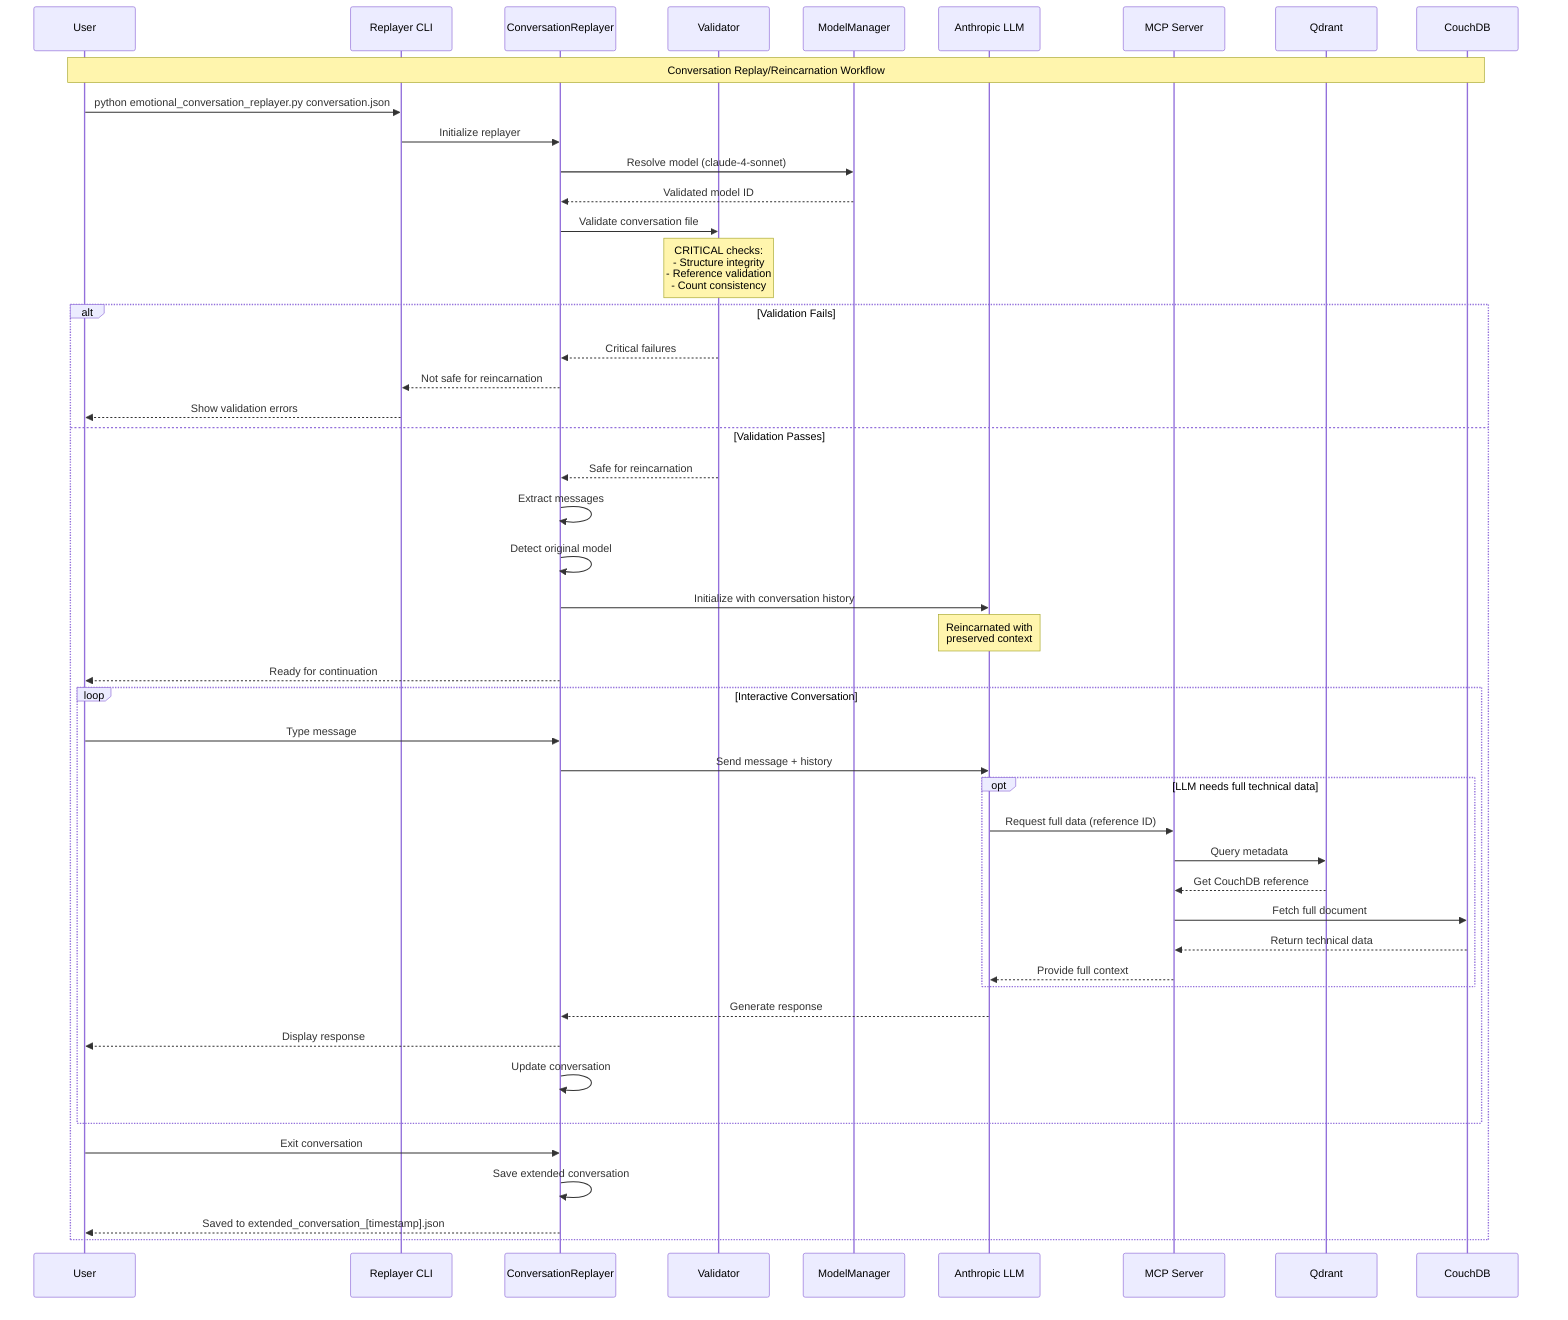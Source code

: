 sequenceDiagram
    participant User as User
    participant CLI as Replayer CLI
    participant REP as ConversationReplayer
    participant VAL as Validator
    participant MOD as ModelManager
    participant LLM as Anthropic LLM
    participant MCP as MCP Server
    participant QD as Qdrant
    participant CDB as CouchDB

    Note over User,CDB: Conversation Replay/Reincarnation Workflow

    User->>CLI: python emotional_conversation_replayer.py conversation.json
    CLI->>REP: Initialize replayer
    REP->>MOD: Resolve model (claude-4-sonnet)
    MOD-->>REP: Validated model ID

    REP->>VAL: Validate conversation file
    Note over VAL: CRITICAL checks:<br/>- Structure integrity<br/>- Reference validation<br/>- Count consistency

    alt Validation Fails
        VAL-->>REP: Critical failures
        REP-->>CLI: Not safe for reincarnation
        CLI-->>User: Show validation errors
    else Validation Passes
        VAL-->>REP: Safe for reincarnation
        REP->>REP: Extract messages
        REP->>REP: Detect original model

        REP->>LLM: Initialize with conversation history
        Note over LLM: Reincarnated with<br/>preserved context

        REP-->>User: Ready for continuation

        loop Interactive Conversation
            User->>REP: Type message
            REP->>LLM: Send message + history

            opt LLM needs full technical data
                LLM->>MCP: Request full data (reference ID)
                MCP->>QD: Query metadata
                QD-->>MCP: Get CouchDB reference
                MCP->>CDB: Fetch full document
                CDB-->>MCP: Return technical data
                MCP-->>LLM: Provide full context
            end

            LLM-->>REP: Generate response
            REP-->>User: Display response
            REP->>REP: Update conversation
        end

        User->>REP: Exit conversation
        REP->>REP: Save extended conversation
        REP-->>User: Saved to extended_conversation_[timestamp].json
    end